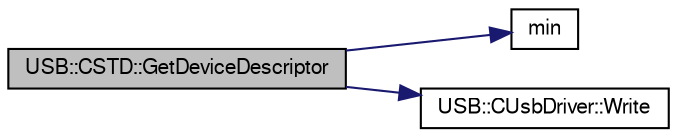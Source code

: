 digraph G
{
  bgcolor="transparent";
  edge [fontname="FreeSans",fontsize=10,labelfontname="FreeSans",labelfontsize=10];
  node [fontname="FreeSans",fontsize=10,shape=record];
  rankdir=LR;
  Node1 [label="USB::CSTD::GetDeviceDescriptor",height=0.2,width=0.4,color="black", fillcolor="grey75", style="filled" fontcolor="black"];
  Node1 -> Node2 [color="midnightblue",fontsize=10,style="solid",fontname="FreeSans"];
  Node2 [label="min",height=0.2,width=0.4,color="black",URL="$common_8h.html#97a6b31fa879f6c56a1122dcf6b25dfe"];
  Node1 -> Node3 [color="midnightblue",fontsize=10,style="solid",fontname="FreeSans"];
  Node3 [label="USB::CUsbDriver::Write",height=0.2,width=0.4,color="black",URL="$class_u_s_b_1_1_c_usb_driver.html#4e5d4071c6c408307960ddd082ee7936",tooltip="Sends data through an USB endpoint."];
}
